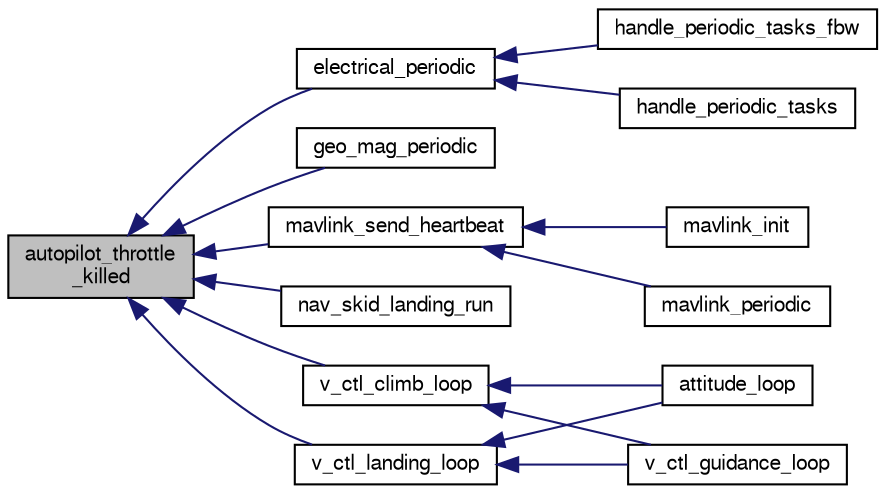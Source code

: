 digraph "autopilot_throttle_killed"
{
  edge [fontname="FreeSans",fontsize="10",labelfontname="FreeSans",labelfontsize="10"];
  node [fontname="FreeSans",fontsize="10",shape=record];
  rankdir="LR";
  Node1 [label="autopilot_throttle\l_killed",height=0.2,width=0.4,color="black", fillcolor="grey75", style="filled", fontcolor="black"];
  Node1 -> Node2 [dir="back",color="midnightblue",fontsize="10",style="solid",fontname="FreeSans"];
  Node2 [label="electrical_periodic",height=0.2,width=0.4,color="black", fillcolor="white", style="filled",URL="$electrical_8h.html#aeef6ce2fb40e76ed52df5a1d45646ba1"];
  Node2 -> Node3 [dir="back",color="midnightblue",fontsize="10",style="solid",fontname="FreeSans"];
  Node3 [label="handle_periodic_tasks_fbw",height=0.2,width=0.4,color="black", fillcolor="white", style="filled",URL="$fixedwing_2main__fbw_8h.html#acde595dfd297c51b2737fcb70a2f8fd2"];
  Node2 -> Node4 [dir="back",color="midnightblue",fontsize="10",style="solid",fontname="FreeSans"];
  Node4 [label="handle_periodic_tasks",height=0.2,width=0.4,color="black", fillcolor="white", style="filled",URL="$rotorcraft_2main__fbw_8c.html#ab79bb049ce85bf2ed3a75c6b12c02bcb"];
  Node1 -> Node5 [dir="back",color="midnightblue",fontsize="10",style="solid",fontname="FreeSans"];
  Node5 [label="geo_mag_periodic",height=0.2,width=0.4,color="black", fillcolor="white", style="filled",URL="$geo__mag_8h.html#a0b31ff993a34eceda1a56f755470c413"];
  Node1 -> Node6 [dir="back",color="midnightblue",fontsize="10",style="solid",fontname="FreeSans"];
  Node6 [label="mavlink_send_heartbeat",height=0.2,width=0.4,color="black", fillcolor="white", style="filled",URL="$mavlink_8c.html#ae98ab788a5e6674a7e1895edc0b898b1",tooltip="Send a heartbeat. "];
  Node6 -> Node7 [dir="back",color="midnightblue",fontsize="10",style="solid",fontname="FreeSans"];
  Node7 [label="mavlink_init",height=0.2,width=0.4,color="black", fillcolor="white", style="filled",URL="$mavlink_8h.html#acc676450794df9b4b50dc6b12995b7a1",tooltip="Module functions. "];
  Node6 -> Node8 [dir="back",color="midnightblue",fontsize="10",style="solid",fontname="FreeSans"];
  Node8 [label="mavlink_periodic",height=0.2,width=0.4,color="black", fillcolor="white", style="filled",URL="$mavlink_8h.html#a45dcaed78c022158e7dcfb92813f191c",tooltip="Periodic MAVLink calls. "];
  Node1 -> Node9 [dir="back",color="midnightblue",fontsize="10",style="solid",fontname="FreeSans"];
  Node9 [label="nav_skid_landing_run",height=0.2,width=0.4,color="black", fillcolor="white", style="filled",URL="$nav__skid__landing_8h.html#a1da9c6326a3875826fe10de3b880f04c"];
  Node1 -> Node10 [dir="back",color="midnightblue",fontsize="10",style="solid",fontname="FreeSans"];
  Node10 [label="v_ctl_climb_loop",height=0.2,width=0.4,color="black", fillcolor="white", style="filled",URL="$guidance__common_8h.html#a38f0bbceda8812281fc650c2c1aac6c8",tooltip="Auto-throttle inner loop. "];
  Node10 -> Node11 [dir="back",color="midnightblue",fontsize="10",style="solid",fontname="FreeSans"];
  Node11 [label="attitude_loop",height=0.2,width=0.4,color="black", fillcolor="white", style="filled",URL="$fixedwing_2autopilot__static_8h.html#a315546d9034361bbc6970b3792dc8b67"];
  Node10 -> Node12 [dir="back",color="midnightblue",fontsize="10",style="solid",fontname="FreeSans"];
  Node12 [label="v_ctl_guidance_loop",height=0.2,width=0.4,color="black", fillcolor="white", style="filled",URL="$fixedwing_2guidance_2guidance__v_8c.html#a7fe0d6e838155d9c38c8cf8a8413cf21",tooltip="General guidance logic This will call the proper control loops according to the sub-modes. "];
  Node1 -> Node13 [dir="back",color="midnightblue",fontsize="10",style="solid",fontname="FreeSans"];
  Node13 [label="v_ctl_landing_loop",height=0.2,width=0.4,color="black", fillcolor="white", style="filled",URL="$fixedwing_2guidance_2guidance__v_8c.html#a130f49d9941f156bb04aa94122b167d0"];
  Node13 -> Node11 [dir="back",color="midnightblue",fontsize="10",style="solid",fontname="FreeSans"];
  Node13 -> Node12 [dir="back",color="midnightblue",fontsize="10",style="solid",fontname="FreeSans"];
}
